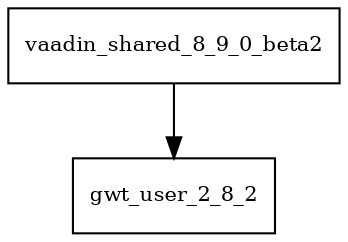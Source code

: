 digraph vaadin_shared_8_9_0_beta2_dependencies {
  node [shape = box, fontsize=10.0];
  vaadin_shared_8_9_0_beta2 -> gwt_user_2_8_2;
}
